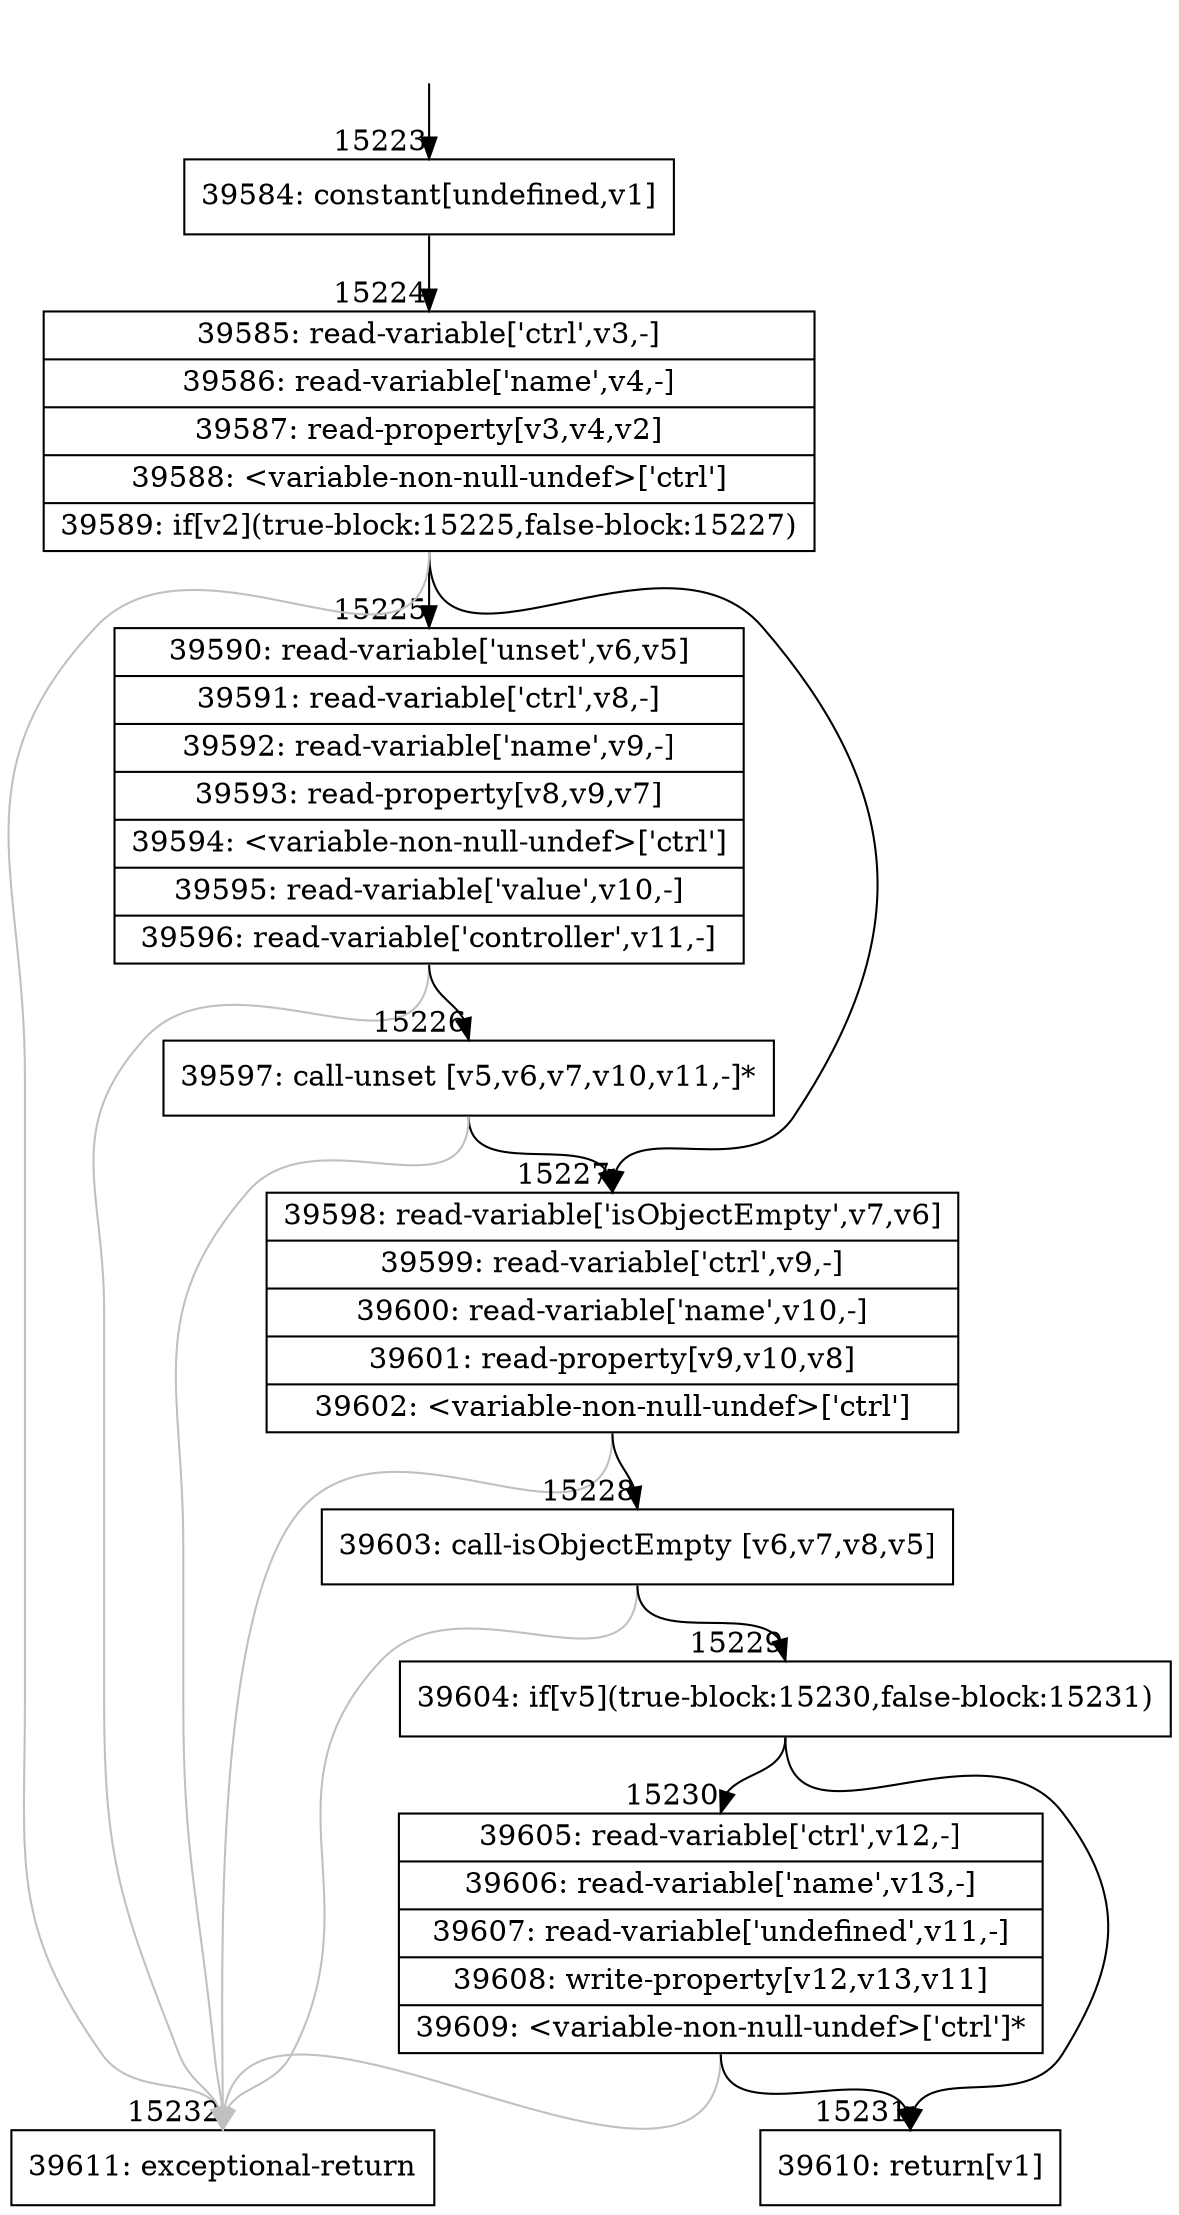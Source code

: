 digraph {
rankdir="TD"
BB_entry1224[shape=none,label=""];
BB_entry1224 -> BB15223 [tailport=s, headport=n, headlabel="    15223"]
BB15223 [shape=record label="{39584: constant[undefined,v1]}" ] 
BB15223 -> BB15224 [tailport=s, headport=n, headlabel="      15224"]
BB15224 [shape=record label="{39585: read-variable['ctrl',v3,-]|39586: read-variable['name',v4,-]|39587: read-property[v3,v4,v2]|39588: \<variable-non-null-undef\>['ctrl']|39589: if[v2](true-block:15225,false-block:15227)}" ] 
BB15224 -> BB15225 [tailport=s, headport=n, headlabel="      15225"]
BB15224 -> BB15227 [tailport=s, headport=n, headlabel="      15227"]
BB15224 -> BB15232 [tailport=s, headport=n, color=gray, headlabel="      15232"]
BB15225 [shape=record label="{39590: read-variable['unset',v6,v5]|39591: read-variable['ctrl',v8,-]|39592: read-variable['name',v9,-]|39593: read-property[v8,v9,v7]|39594: \<variable-non-null-undef\>['ctrl']|39595: read-variable['value',v10,-]|39596: read-variable['controller',v11,-]}" ] 
BB15225 -> BB15226 [tailport=s, headport=n, headlabel="      15226"]
BB15225 -> BB15232 [tailport=s, headport=n, color=gray]
BB15226 [shape=record label="{39597: call-unset [v5,v6,v7,v10,v11,-]*}" ] 
BB15226 -> BB15227 [tailport=s, headport=n]
BB15226 -> BB15232 [tailport=s, headport=n, color=gray]
BB15227 [shape=record label="{39598: read-variable['isObjectEmpty',v7,v6]|39599: read-variable['ctrl',v9,-]|39600: read-variable['name',v10,-]|39601: read-property[v9,v10,v8]|39602: \<variable-non-null-undef\>['ctrl']}" ] 
BB15227 -> BB15228 [tailport=s, headport=n, headlabel="      15228"]
BB15227 -> BB15232 [tailport=s, headport=n, color=gray]
BB15228 [shape=record label="{39603: call-isObjectEmpty [v6,v7,v8,v5]}" ] 
BB15228 -> BB15229 [tailport=s, headport=n, headlabel="      15229"]
BB15228 -> BB15232 [tailport=s, headport=n, color=gray]
BB15229 [shape=record label="{39604: if[v5](true-block:15230,false-block:15231)}" ] 
BB15229 -> BB15230 [tailport=s, headport=n, headlabel="      15230"]
BB15229 -> BB15231 [tailport=s, headport=n, headlabel="      15231"]
BB15230 [shape=record label="{39605: read-variable['ctrl',v12,-]|39606: read-variable['name',v13,-]|39607: read-variable['undefined',v11,-]|39608: write-property[v12,v13,v11]|39609: \<variable-non-null-undef\>['ctrl']*}" ] 
BB15230 -> BB15231 [tailport=s, headport=n]
BB15230 -> BB15232 [tailport=s, headport=n, color=gray]
BB15231 [shape=record label="{39610: return[v1]}" ] 
BB15232 [shape=record label="{39611: exceptional-return}" ] 
//#$~ 25659
}
